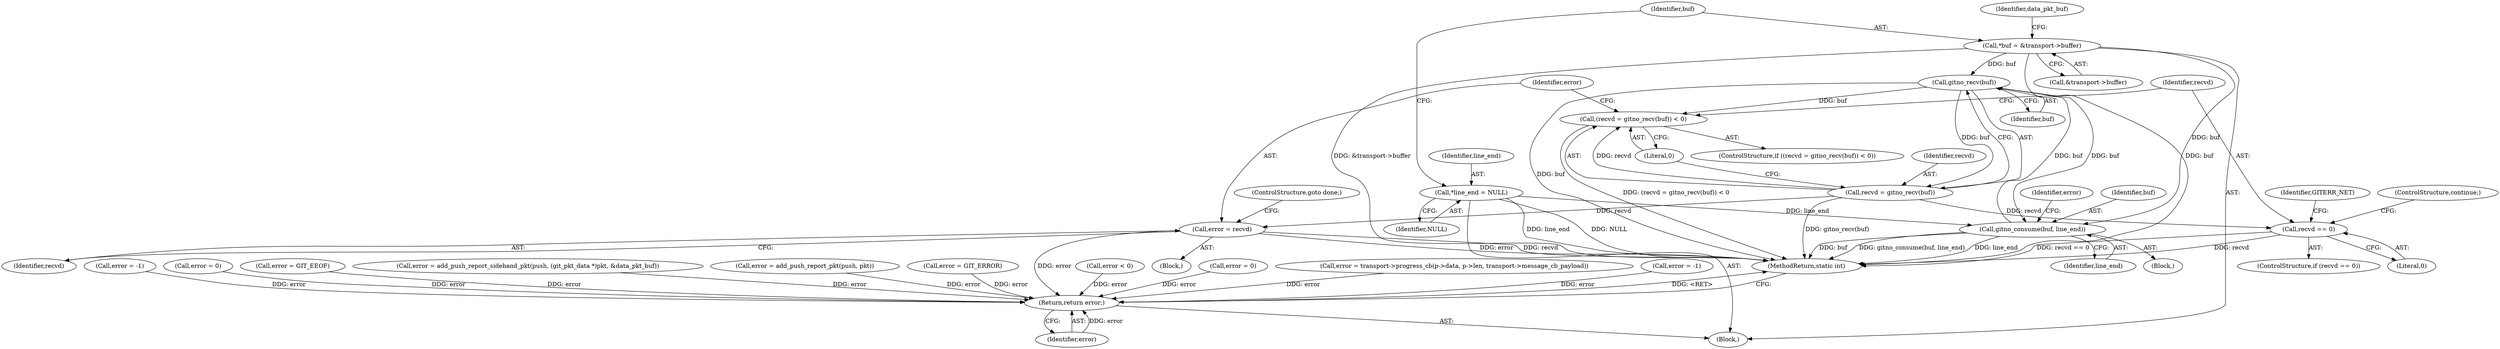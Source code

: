 digraph "0_libgit2_2fdef641fd0dd2828bd948234ae86de75221a11a_1@API" {
"1000176" [label="(Call,gitno_recv(buf))"];
"1000116" [label="(Call,*buf = &transport->buffer)"];
"1000197" [label="(Call,gitno_consume(buf, line_end))"];
"1000176" [label="(Call,gitno_recv(buf))"];
"1000112" [label="(Call,*line_end = NULL)"];
"1000173" [label="(Call,(recvd = gitno_recv(buf)) < 0)"];
"1000174" [label="(Call,recvd = gitno_recv(buf))"];
"1000180" [label="(Call,error = recvd)"];
"1000299" [label="(Return,return error;)"];
"1000185" [label="(Call,recvd == 0)"];
"1000285" [label="(Call,error = GIT_ERROR)"];
"1000197" [label="(Call,gitno_consume(buf, line_end))"];
"1000182" [label="(Identifier,recvd)"];
"1000126" [label="(Identifier,data_pkt_buf)"];
"1000198" [label="(Identifier,buf)"];
"1000175" [label="(Identifier,recvd)"];
"1000196" [label="(ControlStructure,continue;)"];
"1000186" [label="(Identifier,recvd)"];
"1000177" [label="(Identifier,buf)"];
"1000180" [label="(Call,error = recvd)"];
"1000301" [label="(MethodReturn,static int)"];
"1000117" [label="(Identifier,buf)"];
"1000113" [label="(Identifier,line_end)"];
"1000184" [label="(ControlStructure,if (recvd == 0))"];
"1000190" [label="(Identifier,GITERR_NET)"];
"1000118" [label="(Call,&transport->buffer)"];
"1000290" [label="(Call,error < 0)"];
"1000200" [label="(Call,error = 0)"];
"1000299" [label="(Return,return error;)"];
"1000183" [label="(ControlStructure,goto done;)"];
"1000129" [label="(Block,)"];
"1000178" [label="(Literal,0)"];
"1000300" [label="(Identifier,error)"];
"1000245" [label="(Call,error = transport->progress_cb(p->data, p->len, transport->message_cb_payload))"];
"1000187" [label="(Literal,0)"];
"1000162" [label="(Call,error = -1)"];
"1000112" [label="(Call,*line_end = NULL)"];
"1000106" [label="(Block,)"];
"1000228" [label="(Call,error = -1)"];
"1000116" [label="(Call,*buf = &transport->buffer)"];
"1000201" [label="(Identifier,error)"];
"1000272" [label="(Call,error = 0)"];
"1000179" [label="(Block,)"];
"1000176" [label="(Call,gitno_recv(buf))"];
"1000192" [label="(Call,error = GIT_EEOF)"];
"1000174" [label="(Call,recvd = gitno_recv(buf))"];
"1000114" [label="(Identifier,NULL)"];
"1000173" [label="(Call,(recvd = gitno_recv(buf)) < 0)"];
"1000209" [label="(Call,error = add_push_report_sideband_pkt(push, (git_pkt_data *)pkt, &data_pkt_buf))"];
"1000259" [label="(Call,error = add_push_report_pkt(push, pkt))"];
"1000172" [label="(ControlStructure,if ((recvd = gitno_recv(buf)) < 0))"];
"1000185" [label="(Call,recvd == 0)"];
"1000199" [label="(Identifier,line_end)"];
"1000181" [label="(Identifier,error)"];
"1000176" -> "1000174"  [label="AST: "];
"1000176" -> "1000177"  [label="CFG: "];
"1000177" -> "1000176"  [label="AST: "];
"1000174" -> "1000176"  [label="CFG: "];
"1000176" -> "1000301"  [label="DDG: buf"];
"1000176" -> "1000173"  [label="DDG: buf"];
"1000176" -> "1000174"  [label="DDG: buf"];
"1000116" -> "1000176"  [label="DDG: buf"];
"1000197" -> "1000176"  [label="DDG: buf"];
"1000176" -> "1000197"  [label="DDG: buf"];
"1000116" -> "1000106"  [label="AST: "];
"1000116" -> "1000118"  [label="CFG: "];
"1000117" -> "1000116"  [label="AST: "];
"1000118" -> "1000116"  [label="AST: "];
"1000126" -> "1000116"  [label="CFG: "];
"1000116" -> "1000301"  [label="DDG: &transport->buffer"];
"1000116" -> "1000301"  [label="DDG: buf"];
"1000116" -> "1000197"  [label="DDG: buf"];
"1000197" -> "1000129"  [label="AST: "];
"1000197" -> "1000199"  [label="CFG: "];
"1000198" -> "1000197"  [label="AST: "];
"1000199" -> "1000197"  [label="AST: "];
"1000201" -> "1000197"  [label="CFG: "];
"1000197" -> "1000301"  [label="DDG: gitno_consume(buf, line_end)"];
"1000197" -> "1000301"  [label="DDG: line_end"];
"1000197" -> "1000301"  [label="DDG: buf"];
"1000112" -> "1000197"  [label="DDG: line_end"];
"1000112" -> "1000106"  [label="AST: "];
"1000112" -> "1000114"  [label="CFG: "];
"1000113" -> "1000112"  [label="AST: "];
"1000114" -> "1000112"  [label="AST: "];
"1000117" -> "1000112"  [label="CFG: "];
"1000112" -> "1000301"  [label="DDG: NULL"];
"1000112" -> "1000301"  [label="DDG: line_end"];
"1000173" -> "1000172"  [label="AST: "];
"1000173" -> "1000178"  [label="CFG: "];
"1000174" -> "1000173"  [label="AST: "];
"1000178" -> "1000173"  [label="AST: "];
"1000181" -> "1000173"  [label="CFG: "];
"1000186" -> "1000173"  [label="CFG: "];
"1000173" -> "1000301"  [label="DDG: (recvd = gitno_recv(buf)) < 0"];
"1000174" -> "1000173"  [label="DDG: recvd"];
"1000175" -> "1000174"  [label="AST: "];
"1000178" -> "1000174"  [label="CFG: "];
"1000174" -> "1000301"  [label="DDG: gitno_recv(buf)"];
"1000174" -> "1000180"  [label="DDG: recvd"];
"1000174" -> "1000185"  [label="DDG: recvd"];
"1000180" -> "1000179"  [label="AST: "];
"1000180" -> "1000182"  [label="CFG: "];
"1000181" -> "1000180"  [label="AST: "];
"1000182" -> "1000180"  [label="AST: "];
"1000183" -> "1000180"  [label="CFG: "];
"1000180" -> "1000301"  [label="DDG: error"];
"1000180" -> "1000301"  [label="DDG: recvd"];
"1000180" -> "1000299"  [label="DDG: error"];
"1000299" -> "1000106"  [label="AST: "];
"1000299" -> "1000300"  [label="CFG: "];
"1000300" -> "1000299"  [label="AST: "];
"1000301" -> "1000299"  [label="CFG: "];
"1000299" -> "1000301"  [label="DDG: <RET>"];
"1000300" -> "1000299"  [label="DDG: error"];
"1000200" -> "1000299"  [label="DDG: error"];
"1000209" -> "1000299"  [label="DDG: error"];
"1000228" -> "1000299"  [label="DDG: error"];
"1000272" -> "1000299"  [label="DDG: error"];
"1000192" -> "1000299"  [label="DDG: error"];
"1000285" -> "1000299"  [label="DDG: error"];
"1000259" -> "1000299"  [label="DDG: error"];
"1000290" -> "1000299"  [label="DDG: error"];
"1000162" -> "1000299"  [label="DDG: error"];
"1000245" -> "1000299"  [label="DDG: error"];
"1000185" -> "1000184"  [label="AST: "];
"1000185" -> "1000187"  [label="CFG: "];
"1000186" -> "1000185"  [label="AST: "];
"1000187" -> "1000185"  [label="AST: "];
"1000190" -> "1000185"  [label="CFG: "];
"1000196" -> "1000185"  [label="CFG: "];
"1000185" -> "1000301"  [label="DDG: recvd == 0"];
"1000185" -> "1000301"  [label="DDG: recvd"];
}
